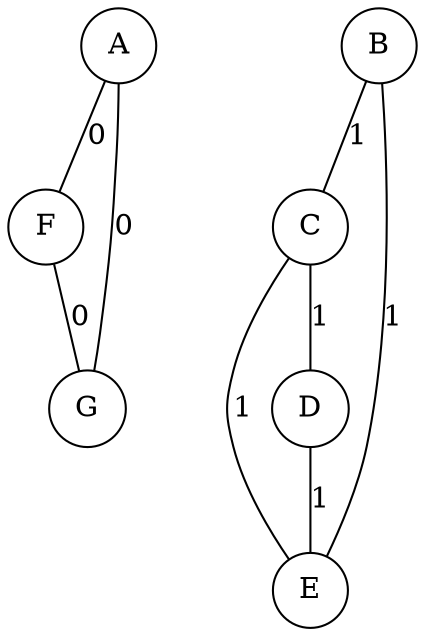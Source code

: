 graph A {
  node[shape="circle"]
A -- F[label="0"]
A -- G[label="0"]
B -- C[label="1"]
B -- E[label="1"]
C -- D[label="1"]
C -- E[label="1"]
D -- E[label="1"]
F -- G[label="0"]
}
